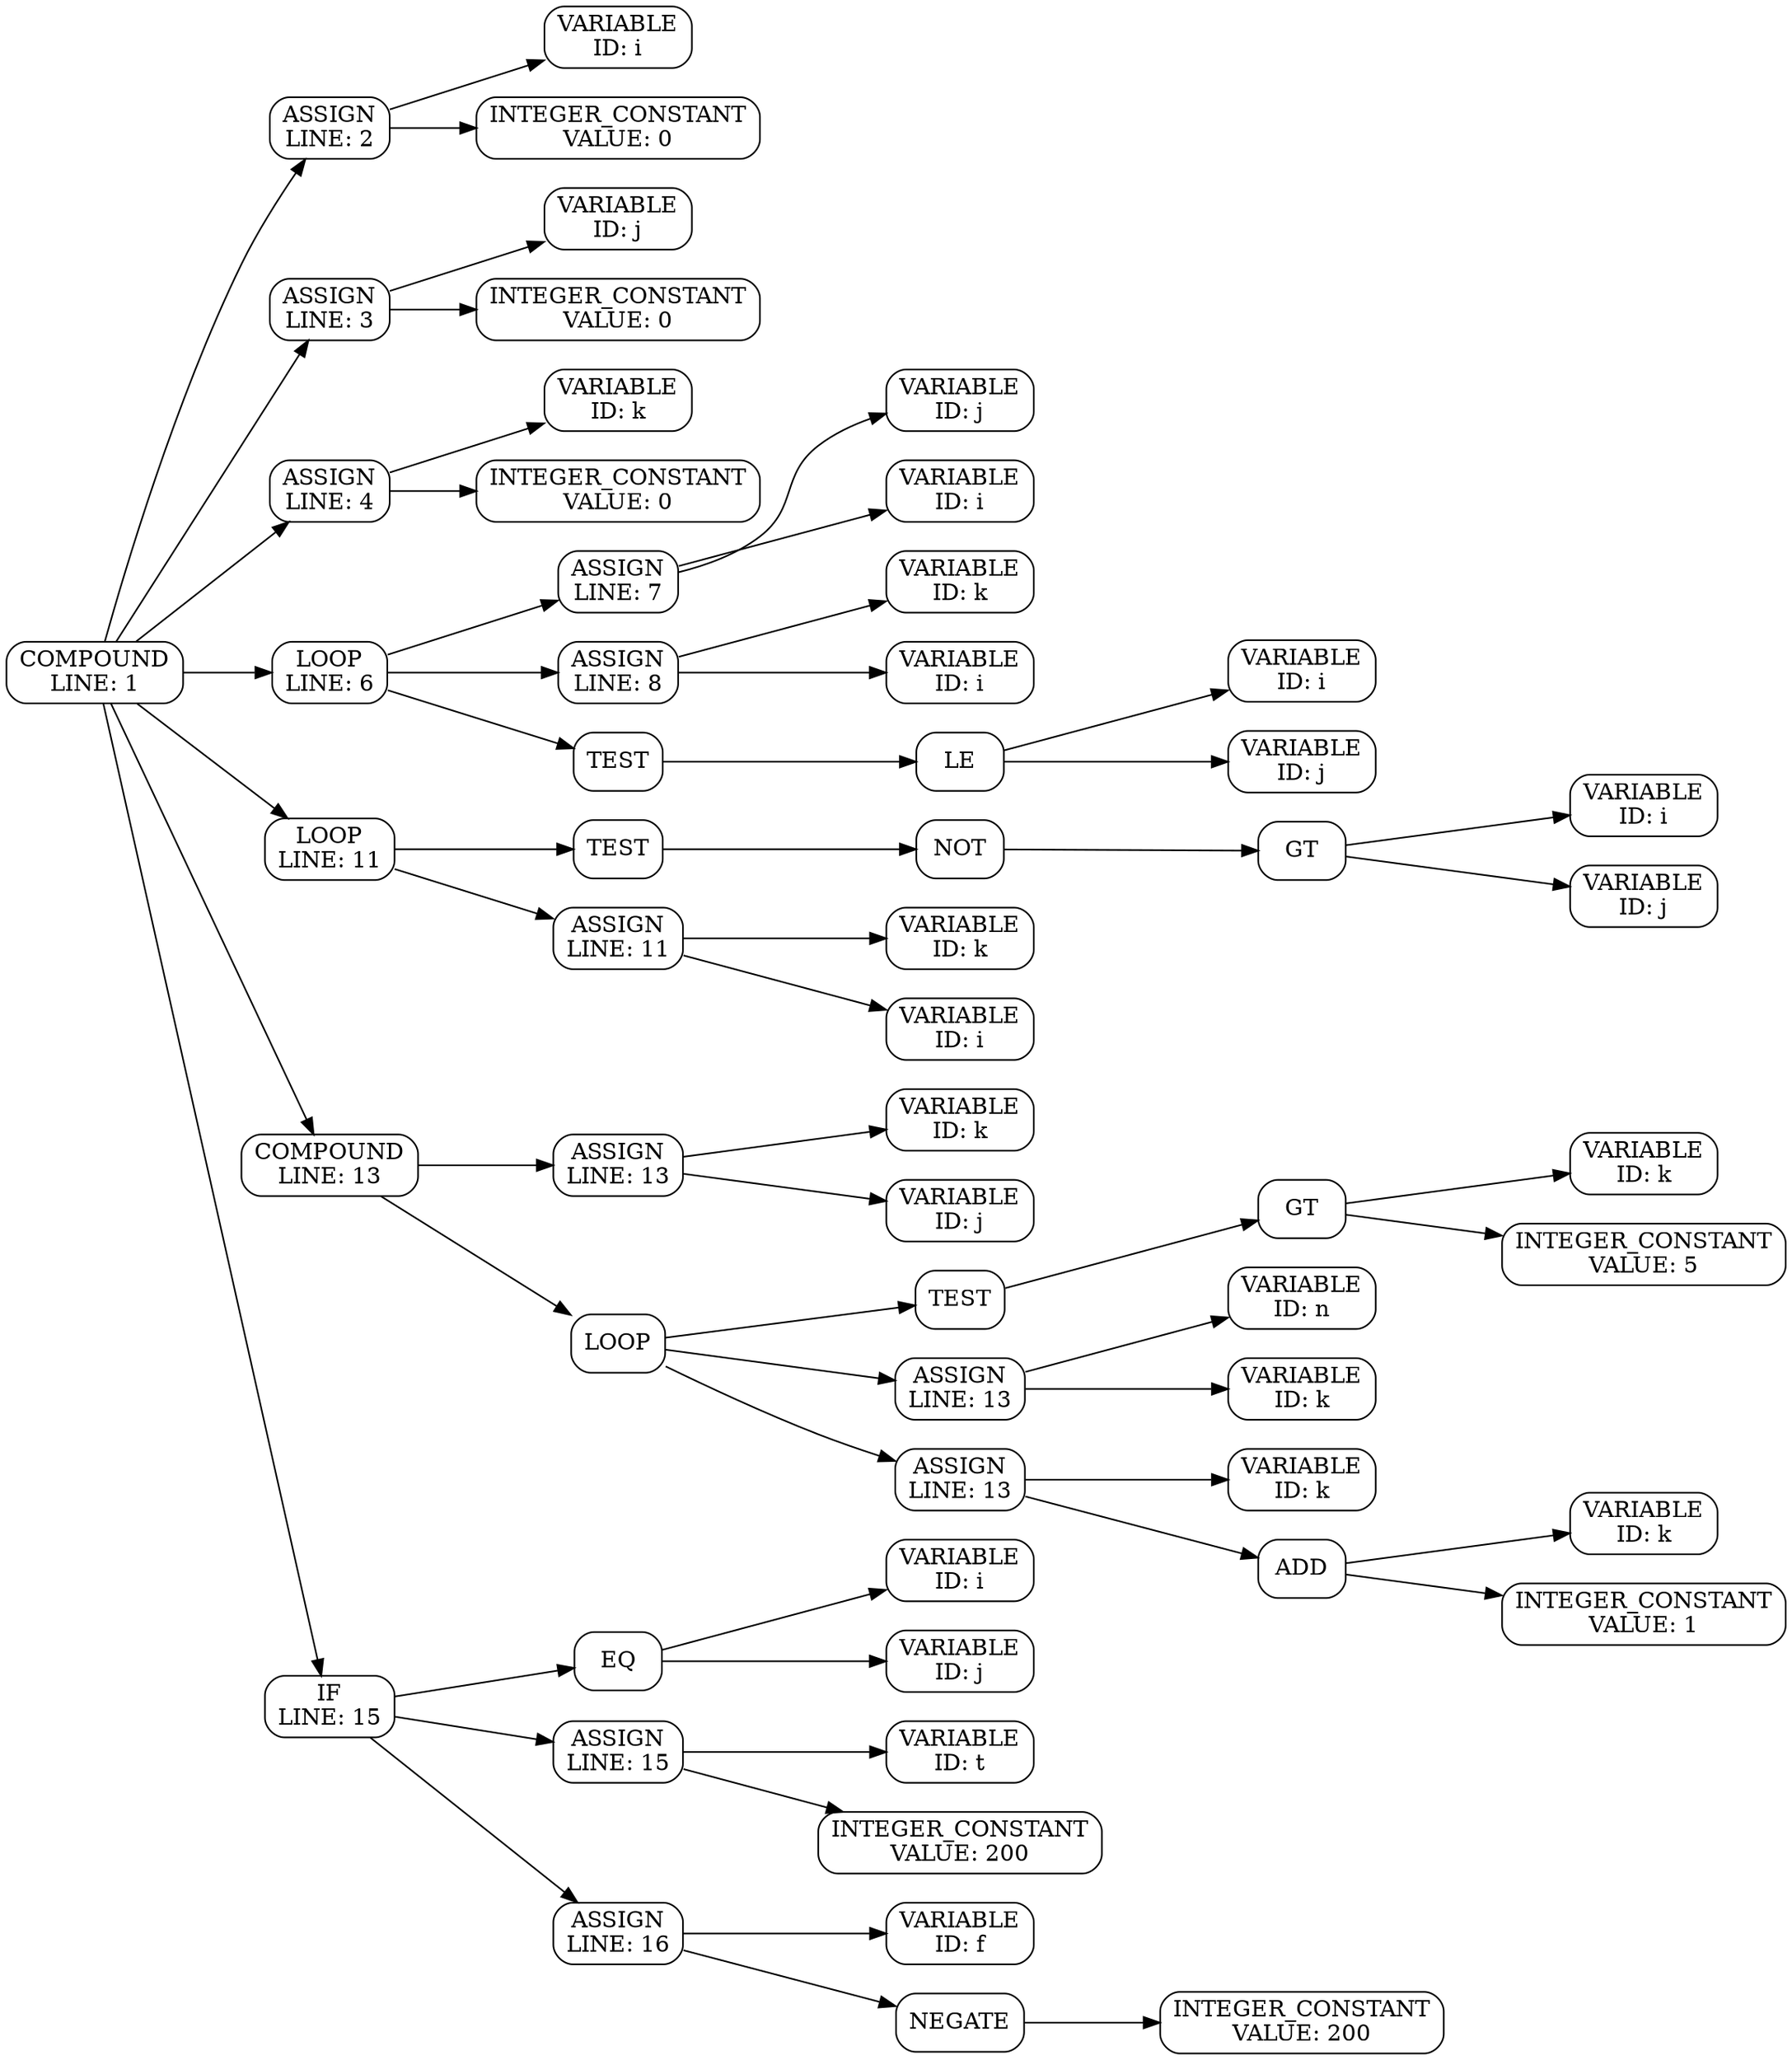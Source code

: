 digraph "parse tree"
{
  rankdir="LR"
  {
    node [shape=box, style="rounded"]
    node0 [label = "COMPOUND\nLINE: 1"]
    node1 [label = "ASSIGN\nLINE: 2"]
    node2 [label = "VARIABLE\nID: i"]
    node3 [label = "INTEGER_CONSTANT\nVALUE: 0"]
    node4 [label = "ASSIGN\nLINE: 3"]
    node5 [label = "VARIABLE\nID: j"]
    node6 [label = "INTEGER_CONSTANT\nVALUE: 0"]
    node7 [label = "ASSIGN\nLINE: 4"]
    node8 [label = "VARIABLE\nID: k"]
    node9 [label = "INTEGER_CONSTANT\nVALUE: 0"]
    node10 [label = "LOOP\nLINE: 6"]
    node11 [label = "ASSIGN\nLINE: 7"]
    node12 [label = "VARIABLE\nID: j"]
    node13 [label = "VARIABLE\nID: i"]
    node14 [label = "ASSIGN\nLINE: 8"]
    node15 [label = "VARIABLE\nID: k"]
    node16 [label = "VARIABLE\nID: i"]
    node17 [label = "TEST"]
    node18 [label = "LE"]
    node19 [label = "VARIABLE\nID: i"]
    node20 [label = "VARIABLE\nID: j"]
    node21 [label = "LOOP\nLINE: 11"]
    node22 [label = "TEST"]
    node23 [label = "NOT"]
    node24 [label = "GT"]
    node25 [label = "VARIABLE\nID: i"]
    node26 [label = "VARIABLE\nID: j"]
    node27 [label = "ASSIGN\nLINE: 11"]
    node28 [label = "VARIABLE\nID: k"]
    node29 [label = "VARIABLE\nID: i"]
    node30 [label = "COMPOUND\nLINE: 13"]
    node31 [label = "ASSIGN\nLINE: 13"]
    node32 [label = "VARIABLE\nID: k"]
    node33 [label = "VARIABLE\nID: j"]
    node34 [label = "LOOP"]
    node35 [label = "TEST"]
    node36 [label = "GT"]
    node37 [label = "VARIABLE\nID: k"]
    node38 [label = "INTEGER_CONSTANT\nVALUE: 5"]
    node39 [label = "ASSIGN\nLINE: 13"]
    node40 [label = "VARIABLE\nID: n"]
    node41 [label = "VARIABLE\nID: k"]
    node42 [label = "ASSIGN\nLINE: 13"]
    node43 [label = "VARIABLE\nID: k"]
    node44 [label = "ADD"]
    node45 [label = "VARIABLE\nID: k"]
    node46 [label = "INTEGER_CONSTANT\nVALUE: 1"]
    node47 [label = "IF\nLINE: 15"]
    node48 [label = "EQ"]
    node49 [label = "VARIABLE\nID: i"]
    node50 [label = "VARIABLE\nID: j"]
    node51 [label = "ASSIGN\nLINE: 15"]
    node52 [label = "VARIABLE\nID: t"]
    node53 [label = "INTEGER_CONSTANT\nVALUE: 200"]
    node54 [label = "ASSIGN\nLINE: 16"]
    node55 [label = "VARIABLE\nID: f"]
    node56 [label = "NEGATE"]
    node57 [label = "INTEGER_CONSTANT\nVALUE: 200"]
  }
  node1 -> { node2 node3 }
  node4 -> { node5 node6 }
  node7 -> { node8 node9 }
  node11 -> { node12 node13 }
  node14 -> { node15 node16 }
  node18 -> { node19 node20 }
  node17 -> { node18 }
  node10 -> { node11 node14 node17 }
  node24 -> { node25 node26 }
  node23 -> { node24 }
  node22 -> { node23 }
  node27 -> { node28 node29 }
  node21 -> { node22 node27 }
  node31 -> { node32 node33 }
  node36 -> { node37 node38 }
  node35 -> { node36 }
  node39 -> { node40 node41 }
  node44 -> { node45 node46 }
  node42 -> { node43 node44 }
  node34 -> { node35 node39 node42 }
  node30 -> { node31 node34 }
  node48 -> { node49 node50 }
  node51 -> { node52 node53 }
  node56 -> { node57 }
  node54 -> { node55 node56 }
  node47 -> { node48 node51 node54 }
  node0 -> { node1 node4 node7 node10 node21 node30 node47 }
}